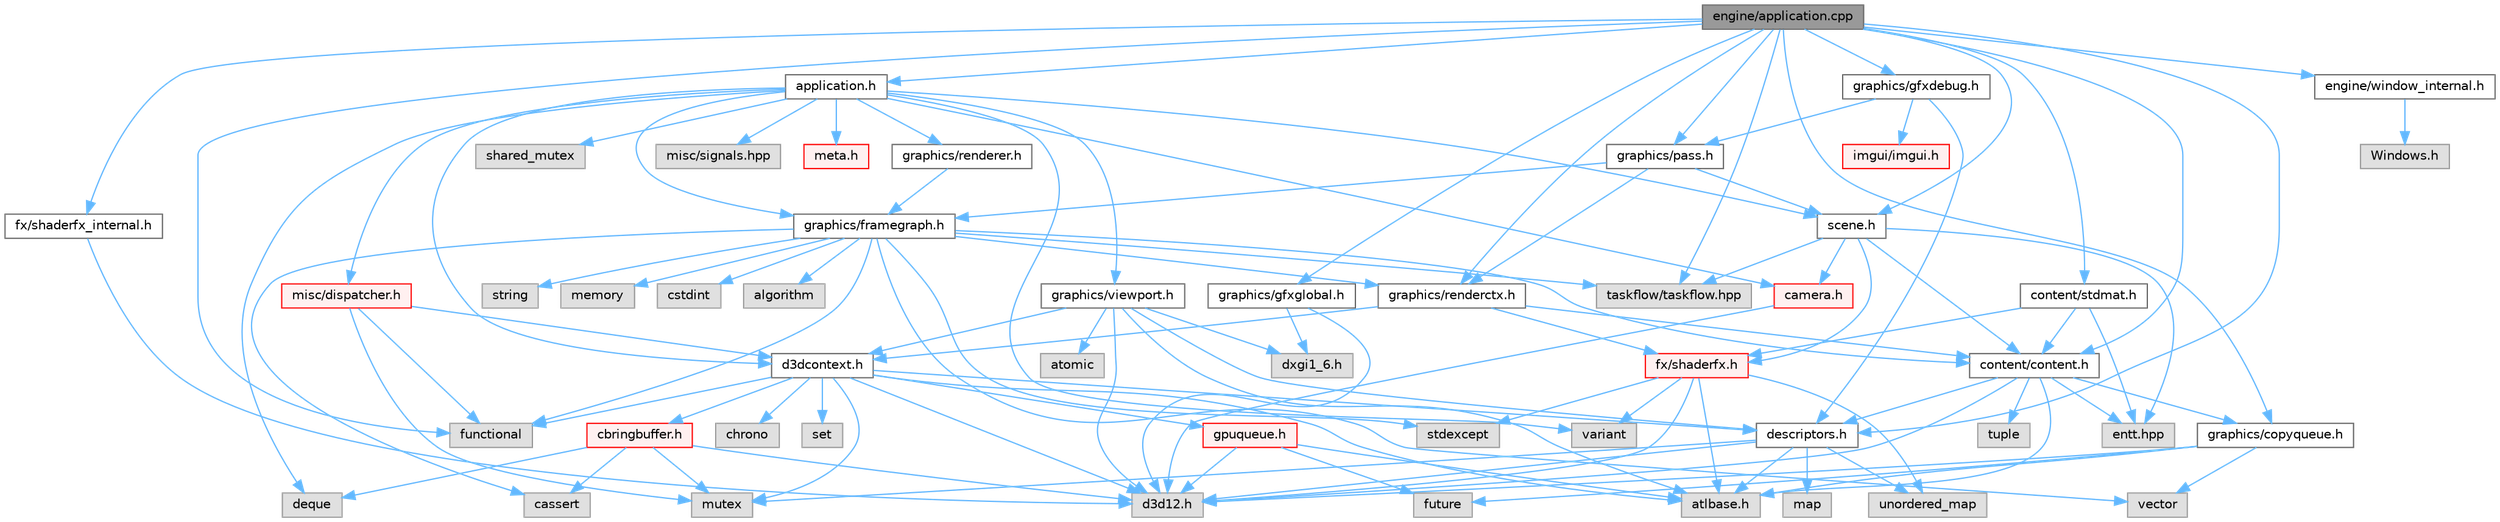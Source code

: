 digraph "engine/application.cpp"
{
 // LATEX_PDF_SIZE
  bgcolor="transparent";
  edge [fontname=Helvetica,fontsize=10,labelfontname=Helvetica,labelfontsize=10];
  node [fontname=Helvetica,fontsize=10,shape=box,height=0.2,width=0.4];
  Node1 [id="Node000001",label="engine/application.cpp",height=0.2,width=0.4,color="gray40", fillcolor="grey60", style="filled", fontcolor="black",tooltip=" "];
  Node1 -> Node2 [id="edge1_Node000001_Node000002",color="steelblue1",style="solid",tooltip=" "];
  Node2 [id="Node000002",label="application.h",height=0.2,width=0.4,color="grey40", fillcolor="white", style="filled",URL="$application_8h.html",tooltip=" "];
  Node2 -> Node3 [id="edge2_Node000002_Node000003",color="steelblue1",style="solid",tooltip=" "];
  Node3 [id="Node000003",label="shared_mutex",height=0.2,width=0.4,color="grey60", fillcolor="#E0E0E0", style="filled",tooltip=" "];
  Node2 -> Node4 [id="edge3_Node000002_Node000004",color="steelblue1",style="solid",tooltip=" "];
  Node4 [id="Node000004",label="deque",height=0.2,width=0.4,color="grey60", fillcolor="#E0E0E0", style="filled",tooltip=" "];
  Node2 -> Node5 [id="edge4_Node000002_Node000005",color="steelblue1",style="solid",tooltip=" "];
  Node5 [id="Node000005",label="variant",height=0.2,width=0.4,color="grey60", fillcolor="#E0E0E0", style="filled",tooltip=" "];
  Node2 -> Node6 [id="edge5_Node000002_Node000006",color="steelblue1",style="solid",tooltip=" "];
  Node6 [id="Node000006",label="graphics/viewport.h",height=0.2,width=0.4,color="grey40", fillcolor="white", style="filled",URL="$viewport_8h.html",tooltip=" "];
  Node6 -> Node7 [id="edge6_Node000006_Node000007",color="steelblue1",style="solid",tooltip=" "];
  Node7 [id="Node000007",label="d3d12.h",height=0.2,width=0.4,color="grey60", fillcolor="#E0E0E0", style="filled",tooltip=" "];
  Node6 -> Node8 [id="edge7_Node000006_Node000008",color="steelblue1",style="solid",tooltip=" "];
  Node8 [id="Node000008",label="dxgi1_6.h",height=0.2,width=0.4,color="grey60", fillcolor="#E0E0E0", style="filled",tooltip=" "];
  Node6 -> Node9 [id="edge8_Node000006_Node000009",color="steelblue1",style="solid",tooltip=" "];
  Node9 [id="Node000009",label="atlbase.h",height=0.2,width=0.4,color="grey60", fillcolor="#E0E0E0", style="filled",tooltip=" "];
  Node6 -> Node10 [id="edge9_Node000006_Node000010",color="steelblue1",style="solid",tooltip=" "];
  Node10 [id="Node000010",label="atomic",height=0.2,width=0.4,color="grey60", fillcolor="#E0E0E0", style="filled",tooltip=" "];
  Node6 -> Node11 [id="edge10_Node000006_Node000011",color="steelblue1",style="solid",tooltip=" "];
  Node11 [id="Node000011",label="descriptors.h",height=0.2,width=0.4,color="grey40", fillcolor="white", style="filled",URL="$descriptors_8h.html",tooltip=" "];
  Node11 -> Node7 [id="edge11_Node000011_Node000007",color="steelblue1",style="solid",tooltip=" "];
  Node11 -> Node9 [id="edge12_Node000011_Node000009",color="steelblue1",style="solid",tooltip=" "];
  Node11 -> Node12 [id="edge13_Node000011_Node000012",color="steelblue1",style="solid",tooltip=" "];
  Node12 [id="Node000012",label="map",height=0.2,width=0.4,color="grey60", fillcolor="#E0E0E0", style="filled",tooltip=" "];
  Node11 -> Node13 [id="edge14_Node000011_Node000013",color="steelblue1",style="solid",tooltip=" "];
  Node13 [id="Node000013",label="mutex",height=0.2,width=0.4,color="grey60", fillcolor="#E0E0E0", style="filled",tooltip=" "];
  Node11 -> Node14 [id="edge15_Node000011_Node000014",color="steelblue1",style="solid",tooltip=" "];
  Node14 [id="Node000014",label="unordered_map",height=0.2,width=0.4,color="grey60", fillcolor="#E0E0E0", style="filled",tooltip=" "];
  Node6 -> Node15 [id="edge16_Node000006_Node000015",color="steelblue1",style="solid",tooltip=" "];
  Node15 [id="Node000015",label="d3dcontext.h",height=0.2,width=0.4,color="grey40", fillcolor="white", style="filled",URL="$d3dcontext_8h.html",tooltip=" "];
  Node15 -> Node7 [id="edge17_Node000015_Node000007",color="steelblue1",style="solid",tooltip=" "];
  Node15 -> Node9 [id="edge18_Node000015_Node000009",color="steelblue1",style="solid",tooltip=" "];
  Node15 -> Node16 [id="edge19_Node000015_Node000016",color="steelblue1",style="solid",tooltip=" "];
  Node16 [id="Node000016",label="chrono",height=0.2,width=0.4,color="grey60", fillcolor="#E0E0E0", style="filled",tooltip=" "];
  Node15 -> Node17 [id="edge20_Node000015_Node000017",color="steelblue1",style="solid",tooltip=" "];
  Node17 [id="Node000017",label="functional",height=0.2,width=0.4,color="grey60", fillcolor="#E0E0E0", style="filled",tooltip=" "];
  Node15 -> Node18 [id="edge21_Node000015_Node000018",color="steelblue1",style="solid",tooltip=" "];
  Node18 [id="Node000018",label="set",height=0.2,width=0.4,color="grey60", fillcolor="#E0E0E0", style="filled",tooltip=" "];
  Node15 -> Node13 [id="edge22_Node000015_Node000013",color="steelblue1",style="solid",tooltip=" "];
  Node15 -> Node11 [id="edge23_Node000015_Node000011",color="steelblue1",style="solid",tooltip=" "];
  Node15 -> Node19 [id="edge24_Node000015_Node000019",color="steelblue1",style="solid",tooltip=" "];
  Node19 [id="Node000019",label="gpuqueue.h",height=0.2,width=0.4,color="red", fillcolor="#FFF0F0", style="filled",URL="$gpuqueue_8h.html",tooltip=" "];
  Node19 -> Node7 [id="edge25_Node000019_Node000007",color="steelblue1",style="solid",tooltip=" "];
  Node19 -> Node9 [id="edge26_Node000019_Node000009",color="steelblue1",style="solid",tooltip=" "];
  Node19 -> Node20 [id="edge27_Node000019_Node000020",color="steelblue1",style="solid",tooltip=" "];
  Node20 [id="Node000020",label="future",height=0.2,width=0.4,color="grey60", fillcolor="#E0E0E0", style="filled",tooltip=" "];
  Node15 -> Node22 [id="edge28_Node000015_Node000022",color="steelblue1",style="solid",tooltip=" "];
  Node22 [id="Node000022",label="cbringbuffer.h",height=0.2,width=0.4,color="red", fillcolor="#FFF0F0", style="filled",URL="$cbringbuffer_8h.html",tooltip=" "];
  Node22 -> Node7 [id="edge29_Node000022_Node000007",color="steelblue1",style="solid",tooltip=" "];
  Node22 -> Node4 [id="edge30_Node000022_Node000004",color="steelblue1",style="solid",tooltip=" "];
  Node22 -> Node13 [id="edge31_Node000022_Node000013",color="steelblue1",style="solid",tooltip=" "];
  Node22 -> Node24 [id="edge32_Node000022_Node000024",color="steelblue1",style="solid",tooltip=" "];
  Node24 [id="Node000024",label="cassert",height=0.2,width=0.4,color="grey60", fillcolor="#E0E0E0", style="filled",tooltip=" "];
  Node2 -> Node15 [id="edge33_Node000002_Node000015",color="steelblue1",style="solid",tooltip=" "];
  Node2 -> Node26 [id="edge34_Node000002_Node000026",color="steelblue1",style="solid",tooltip=" "];
  Node26 [id="Node000026",label="graphics/framegraph.h",height=0.2,width=0.4,color="grey40", fillcolor="white", style="filled",URL="$framegraph_8h.html",tooltip=" "];
  Node26 -> Node27 [id="edge35_Node000026_Node000027",color="steelblue1",style="solid",tooltip=" "];
  Node27 [id="Node000027",label="vector",height=0.2,width=0.4,color="grey60", fillcolor="#E0E0E0", style="filled",tooltip=" "];
  Node26 -> Node28 [id="edge36_Node000026_Node000028",color="steelblue1",style="solid",tooltip=" "];
  Node28 [id="Node000028",label="string",height=0.2,width=0.4,color="grey60", fillcolor="#E0E0E0", style="filled",tooltip=" "];
  Node26 -> Node29 [id="edge37_Node000026_Node000029",color="steelblue1",style="solid",tooltip=" "];
  Node29 [id="Node000029",label="memory",height=0.2,width=0.4,color="grey60", fillcolor="#E0E0E0", style="filled",tooltip=" "];
  Node26 -> Node17 [id="edge38_Node000026_Node000017",color="steelblue1",style="solid",tooltip=" "];
  Node26 -> Node30 [id="edge39_Node000026_Node000030",color="steelblue1",style="solid",tooltip=" "];
  Node30 [id="Node000030",label="stdexcept",height=0.2,width=0.4,color="grey60", fillcolor="#E0E0E0", style="filled",tooltip=" "];
  Node26 -> Node31 [id="edge40_Node000026_Node000031",color="steelblue1",style="solid",tooltip=" "];
  Node31 [id="Node000031",label="cstdint",height=0.2,width=0.4,color="grey60", fillcolor="#E0E0E0", style="filled",tooltip=" "];
  Node26 -> Node32 [id="edge41_Node000026_Node000032",color="steelblue1",style="solid",tooltip=" "];
  Node32 [id="Node000032",label="algorithm",height=0.2,width=0.4,color="grey60", fillcolor="#E0E0E0", style="filled",tooltip=" "];
  Node26 -> Node24 [id="edge42_Node000026_Node000024",color="steelblue1",style="solid",tooltip=" "];
  Node26 -> Node33 [id="edge43_Node000026_Node000033",color="steelblue1",style="solid",tooltip=" "];
  Node33 [id="Node000033",label="content/content.h",height=0.2,width=0.4,color="grey40", fillcolor="white", style="filled",URL="$content_8h.html",tooltip=" "];
  Node33 -> Node7 [id="edge44_Node000033_Node000007",color="steelblue1",style="solid",tooltip=" "];
  Node33 -> Node9 [id="edge45_Node000033_Node000009",color="steelblue1",style="solid",tooltip=" "];
  Node33 -> Node34 [id="edge46_Node000033_Node000034",color="steelblue1",style="solid",tooltip=" "];
  Node34 [id="Node000034",label="tuple",height=0.2,width=0.4,color="grey60", fillcolor="#E0E0E0", style="filled",tooltip=" "];
  Node33 -> Node11 [id="edge47_Node000033_Node000011",color="steelblue1",style="solid",tooltip=" "];
  Node33 -> Node35 [id="edge48_Node000033_Node000035",color="steelblue1",style="solid",tooltip=" "];
  Node35 [id="Node000035",label="graphics/copyqueue.h",height=0.2,width=0.4,color="grey40", fillcolor="white", style="filled",URL="$copyqueue_8h.html",tooltip=" "];
  Node35 -> Node7 [id="edge49_Node000035_Node000007",color="steelblue1",style="solid",tooltip=" "];
  Node35 -> Node9 [id="edge50_Node000035_Node000009",color="steelblue1",style="solid",tooltip=" "];
  Node35 -> Node27 [id="edge51_Node000035_Node000027",color="steelblue1",style="solid",tooltip=" "];
  Node35 -> Node20 [id="edge52_Node000035_Node000020",color="steelblue1",style="solid",tooltip=" "];
  Node33 -> Node36 [id="edge53_Node000033_Node000036",color="steelblue1",style="solid",tooltip=" "];
  Node36 [id="Node000036",label="entt.hpp",height=0.2,width=0.4,color="grey60", fillcolor="#E0E0E0", style="filled",tooltip=" "];
  Node26 -> Node37 [id="edge54_Node000026_Node000037",color="steelblue1",style="solid",tooltip=" "];
  Node37 [id="Node000037",label="graphics/renderctx.h",height=0.2,width=0.4,color="grey40", fillcolor="white", style="filled",URL="$renderctx_8h.html",tooltip=" "];
  Node37 -> Node38 [id="edge55_Node000037_Node000038",color="steelblue1",style="solid",tooltip=" "];
  Node38 [id="Node000038",label="fx/shaderfx.h",height=0.2,width=0.4,color="red", fillcolor="#FFF0F0", style="filled",URL="$shaderfx_8h.html",tooltip=" "];
  Node38 -> Node7 [id="edge56_Node000038_Node000007",color="steelblue1",style="solid",tooltip=" "];
  Node38 -> Node9 [id="edge57_Node000038_Node000009",color="steelblue1",style="solid",tooltip=" "];
  Node38 -> Node14 [id="edge58_Node000038_Node000014",color="steelblue1",style="solid",tooltip=" "];
  Node38 -> Node30 [id="edge59_Node000038_Node000030",color="steelblue1",style="solid",tooltip=" "];
  Node38 -> Node5 [id="edge60_Node000038_Node000005",color="steelblue1",style="solid",tooltip=" "];
  Node37 -> Node15 [id="edge61_Node000037_Node000015",color="steelblue1",style="solid",tooltip=" "];
  Node37 -> Node33 [id="edge62_Node000037_Node000033",color="steelblue1",style="solid",tooltip=" "];
  Node26 -> Node43 [id="edge63_Node000026_Node000043",color="steelblue1",style="solid",tooltip=" "];
  Node43 [id="Node000043",label="taskflow/taskflow.hpp",height=0.2,width=0.4,color="grey60", fillcolor="#E0E0E0", style="filled",tooltip=" "];
  Node2 -> Node44 [id="edge64_Node000002_Node000044",color="steelblue1",style="solid",tooltip=" "];
  Node44 [id="Node000044",label="graphics/renderer.h",height=0.2,width=0.4,color="grey40", fillcolor="white", style="filled",URL="$renderer_8h.html",tooltip=" "];
  Node44 -> Node26 [id="edge65_Node000044_Node000026",color="steelblue1",style="solid",tooltip=" "];
  Node2 -> Node45 [id="edge66_Node000002_Node000045",color="steelblue1",style="solid",tooltip=" "];
  Node45 [id="Node000045",label="scene.h",height=0.2,width=0.4,color="grey40", fillcolor="white", style="filled",URL="$scene_8h.html",tooltip=" "];
  Node45 -> Node36 [id="edge67_Node000045_Node000036",color="steelblue1",style="solid",tooltip=" "];
  Node45 -> Node33 [id="edge68_Node000045_Node000033",color="steelblue1",style="solid",tooltip=" "];
  Node45 -> Node38 [id="edge69_Node000045_Node000038",color="steelblue1",style="solid",tooltip=" "];
  Node45 -> Node43 [id="edge70_Node000045_Node000043",color="steelblue1",style="solid",tooltip=" "];
  Node45 -> Node46 [id="edge71_Node000045_Node000046",color="steelblue1",style="solid",tooltip=" "];
  Node46 [id="Node000046",label="camera.h",height=0.2,width=0.4,color="red", fillcolor="#FFF0F0", style="filled",URL="$camera_8h.html",tooltip=" "];
  Node46 -> Node7 [id="edge72_Node000046_Node000007",color="steelblue1",style="solid",tooltip=" "];
  Node2 -> Node46 [id="edge73_Node000002_Node000046",color="steelblue1",style="solid",tooltip=" "];
  Node2 -> Node47 [id="edge74_Node000002_Node000047",color="steelblue1",style="solid",tooltip=" "];
  Node47 [id="Node000047",label="misc/signals.hpp",height=0.2,width=0.4,color="grey60", fillcolor="#E0E0E0", style="filled",tooltip=" "];
  Node2 -> Node48 [id="edge75_Node000002_Node000048",color="steelblue1",style="solid",tooltip=" "];
  Node48 [id="Node000048",label="misc/dispatcher.h",height=0.2,width=0.4,color="red", fillcolor="#FFF0F0", style="filled",URL="$dispatcher_8h.html",tooltip=" "];
  Node48 -> Node17 [id="edge76_Node000048_Node000017",color="steelblue1",style="solid",tooltip=" "];
  Node48 -> Node13 [id="edge77_Node000048_Node000013",color="steelblue1",style="solid",tooltip=" "];
  Node48 -> Node15 [id="edge78_Node000048_Node000015",color="steelblue1",style="solid",tooltip=" "];
  Node2 -> Node53 [id="edge79_Node000002_Node000053",color="steelblue1",style="solid",tooltip=" "];
  Node53 [id="Node000053",label="meta.h",height=0.2,width=0.4,color="red", fillcolor="#FFF0F0", style="filled",URL="$meta_8h.html",tooltip=" "];
  Node1 -> Node37 [id="edge80_Node000001_Node000037",color="steelblue1",style="solid",tooltip=" "];
  Node1 -> Node33 [id="edge81_Node000001_Node000033",color="steelblue1",style="solid",tooltip=" "];
  Node1 -> Node43 [id="edge82_Node000001_Node000043",color="steelblue1",style="solid",tooltip=" "];
  Node1 -> Node45 [id="edge83_Node000001_Node000045",color="steelblue1",style="solid",tooltip=" "];
  Node1 -> Node17 [id="edge84_Node000001_Node000017",color="steelblue1",style="solid",tooltip=" "];
  Node1 -> Node57 [id="edge85_Node000001_Node000057",color="steelblue1",style="solid",tooltip=" "];
  Node57 [id="Node000057",label="engine/window_internal.h",height=0.2,width=0.4,color="grey40", fillcolor="white", style="filled",URL="$window__internal_8h.html",tooltip=" "];
  Node57 -> Node58 [id="edge86_Node000057_Node000058",color="steelblue1",style="solid",tooltip=" "];
  Node58 [id="Node000058",label="Windows.h",height=0.2,width=0.4,color="grey60", fillcolor="#E0E0E0", style="filled",tooltip=" "];
  Node1 -> Node59 [id="edge87_Node000001_Node000059",color="steelblue1",style="solid",tooltip=" "];
  Node59 [id="Node000059",label="graphics/gfxglobal.h",height=0.2,width=0.4,color="grey40", fillcolor="white", style="filled",URL="$gfxglobal_8h.html",tooltip=" "];
  Node59 -> Node7 [id="edge88_Node000059_Node000007",color="steelblue1",style="solid",tooltip=" "];
  Node59 -> Node8 [id="edge89_Node000059_Node000008",color="steelblue1",style="solid",tooltip=" "];
  Node1 -> Node11 [id="edge90_Node000001_Node000011",color="steelblue1",style="solid",tooltip=" "];
  Node1 -> Node35 [id="edge91_Node000001_Node000035",color="steelblue1",style="solid",tooltip=" "];
  Node1 -> Node60 [id="edge92_Node000001_Node000060",color="steelblue1",style="solid",tooltip=" "];
  Node60 [id="Node000060",label="fx/shaderfx_internal.h",height=0.2,width=0.4,color="grey40", fillcolor="white", style="filled",URL="$shaderfx__internal_8h.html",tooltip=" "];
  Node60 -> Node7 [id="edge93_Node000060_Node000007",color="steelblue1",style="solid",tooltip=" "];
  Node1 -> Node61 [id="edge94_Node000001_Node000061",color="steelblue1",style="solid",tooltip=" "];
  Node61 [id="Node000061",label="content/stdmat.h",height=0.2,width=0.4,color="grey40", fillcolor="white", style="filled",URL="$stdmat_8h.html",tooltip=" "];
  Node61 -> Node38 [id="edge95_Node000061_Node000038",color="steelblue1",style="solid",tooltip=" "];
  Node61 -> Node33 [id="edge96_Node000061_Node000033",color="steelblue1",style="solid",tooltip=" "];
  Node61 -> Node36 [id="edge97_Node000061_Node000036",color="steelblue1",style="solid",tooltip=" "];
  Node1 -> Node62 [id="edge98_Node000001_Node000062",color="steelblue1",style="solid",tooltip=" "];
  Node62 [id="Node000062",label="graphics/pass.h",height=0.2,width=0.4,color="grey40", fillcolor="white", style="filled",URL="$pass_8h.html",tooltip=" "];
  Node62 -> Node37 [id="edge99_Node000062_Node000037",color="steelblue1",style="solid",tooltip=" "];
  Node62 -> Node26 [id="edge100_Node000062_Node000026",color="steelblue1",style="solid",tooltip=" "];
  Node62 -> Node45 [id="edge101_Node000062_Node000045",color="steelblue1",style="solid",tooltip=" "];
  Node1 -> Node63 [id="edge102_Node000001_Node000063",color="steelblue1",style="solid",tooltip=" "];
  Node63 [id="Node000063",label="graphics/gfxdebug.h",height=0.2,width=0.4,color="grey40", fillcolor="white", style="filled",URL="$gfxdebug_8h.html",tooltip=" "];
  Node63 -> Node62 [id="edge103_Node000063_Node000062",color="steelblue1",style="solid",tooltip=" "];
  Node63 -> Node11 [id="edge104_Node000063_Node000011",color="steelblue1",style="solid",tooltip=" "];
  Node63 -> Node64 [id="edge105_Node000063_Node000064",color="steelblue1",style="solid",tooltip=" "];
  Node64 [id="Node000064",label="imgui/imgui.h",height=0.2,width=0.4,color="red", fillcolor="#FFF0F0", style="filled",URL="$imgui_8h.html",tooltip=" "];
}
